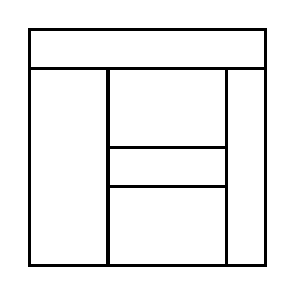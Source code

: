 \begin{tikzpicture}[very thick, scale=.5]
    \draw (0,5) rectangle (6,6);
    \draw (0,0) rectangle (2,5);
    \draw (2,3) rectangle (5,5);
    \draw (2,2) rectangle (5,3);
    \draw (2,0) rectangle (5,2);
    \draw (5,0) rectangle (6,5);
\end{tikzpicture}
